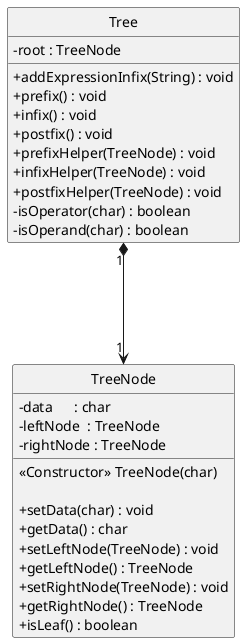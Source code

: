 @startuml
'https://plantuml.com/class-diagram

hide circle
skinparam ClassAttributeIconSize 0

class Tree{
    -root : TreeNode

    +addExpressionInfix(String) : void
    +prefix() : void
    +infix() : void
    +postfix() : void
    +prefixHelper(TreeNode) : void
    +infixHelper(TreeNode) : void
    +postfixHelper(TreeNode) : void
    -isOperator(char) : boolean
    -isOperand(char) : boolean
}

class TreeNode{
    -data      : char
    -leftNode  : TreeNode
    -rightNode : TreeNode
    <<Constructor>> TreeNode(char)

    +setData(char) : void
    +getData() : char
    +setLeftNode(TreeNode) : void
    +getLeftNode() : TreeNode
    +setRightNode(TreeNode) : void
    +getRightNode() : TreeNode
    +isLeaf() : boolean
}

Tree "1" *===> "1" TreeNode

@enduml